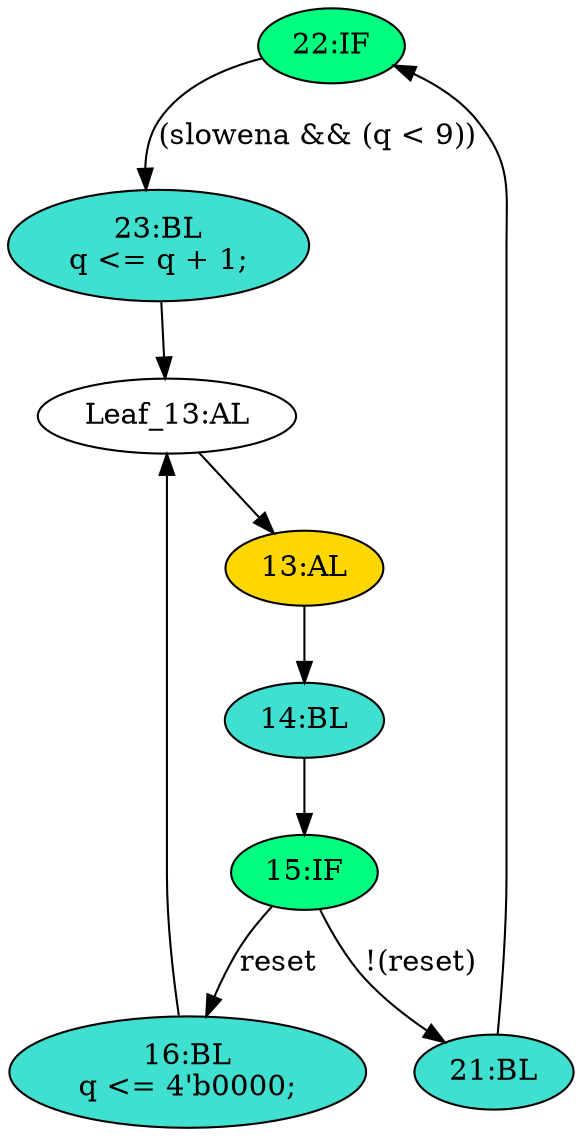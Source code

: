 strict digraph "compose( ,  )" {
	node [label="\N"];
	"22:IF"	[ast="<pyverilog.vparser.ast.IfStatement object at 0x7fd2f218ee90>",
		fillcolor=springgreen,
		label="22:IF",
		statements="[]",
		style=filled,
		typ=IfStatement];
	"23:BL"	[ast="<pyverilog.vparser.ast.Block object at 0x7fd2f21e3ed0>",
		fillcolor=turquoise,
		label="23:BL
q <= q + 1;",
		statements="[<pyverilog.vparser.ast.NonblockingSubstitution object at 0x7fd2f21f1550>]",
		style=filled,
		typ=Block];
	"22:IF" -> "23:BL"	[cond="['slowena', 'q']",
		label="(slowena && (q < 9))",
		lineno=22];
	"13:AL"	[ast="<pyverilog.vparser.ast.Always object at 0x7fd2f24b5790>",
		clk_sens=True,
		fillcolor=gold,
		label="13:AL",
		sens="['clk', 'reset']",
		statements="[]",
		style=filled,
		typ=Always,
		use_var="['reset', 'q', 'slowena']"];
	"14:BL"	[ast="<pyverilog.vparser.ast.Block object at 0x7fd2f24b50d0>",
		fillcolor=turquoise,
		label="14:BL",
		statements="[]",
		style=filled,
		typ=Block];
	"13:AL" -> "14:BL"	[cond="[]",
		lineno=None];
	"15:IF"	[ast="<pyverilog.vparser.ast.IfStatement object at 0x7fd2f21e3d10>",
		fillcolor=springgreen,
		label="15:IF",
		statements="[]",
		style=filled,
		typ=IfStatement];
	"16:BL"	[ast="<pyverilog.vparser.ast.Block object at 0x7fd2f24b5e10>",
		fillcolor=turquoise,
		label="16:BL
q <= 4'b0000;",
		statements="[<pyverilog.vparser.ast.NonblockingSubstitution object at 0x7fd2f2196bd0>]",
		style=filled,
		typ=Block];
	"15:IF" -> "16:BL"	[cond="['reset']",
		label=reset,
		lineno=15];
	"21:BL"	[ast="<pyverilog.vparser.ast.Block object at 0x7fd2f2196750>",
		fillcolor=turquoise,
		label="21:BL",
		statements="[]",
		style=filled,
		typ=Block];
	"15:IF" -> "21:BL"	[cond="['reset']",
		label="!(reset)",
		lineno=15];
	"Leaf_13:AL"	[def_var="['q']",
		label="Leaf_13:AL"];
	"Leaf_13:AL" -> "13:AL";
	"16:BL" -> "Leaf_13:AL"	[cond="[]",
		lineno=None];
	"21:BL" -> "22:IF"	[cond="[]",
		lineno=None];
	"14:BL" -> "15:IF"	[cond="[]",
		lineno=None];
	"23:BL" -> "Leaf_13:AL"	[cond="[]",
		lineno=None];
}
